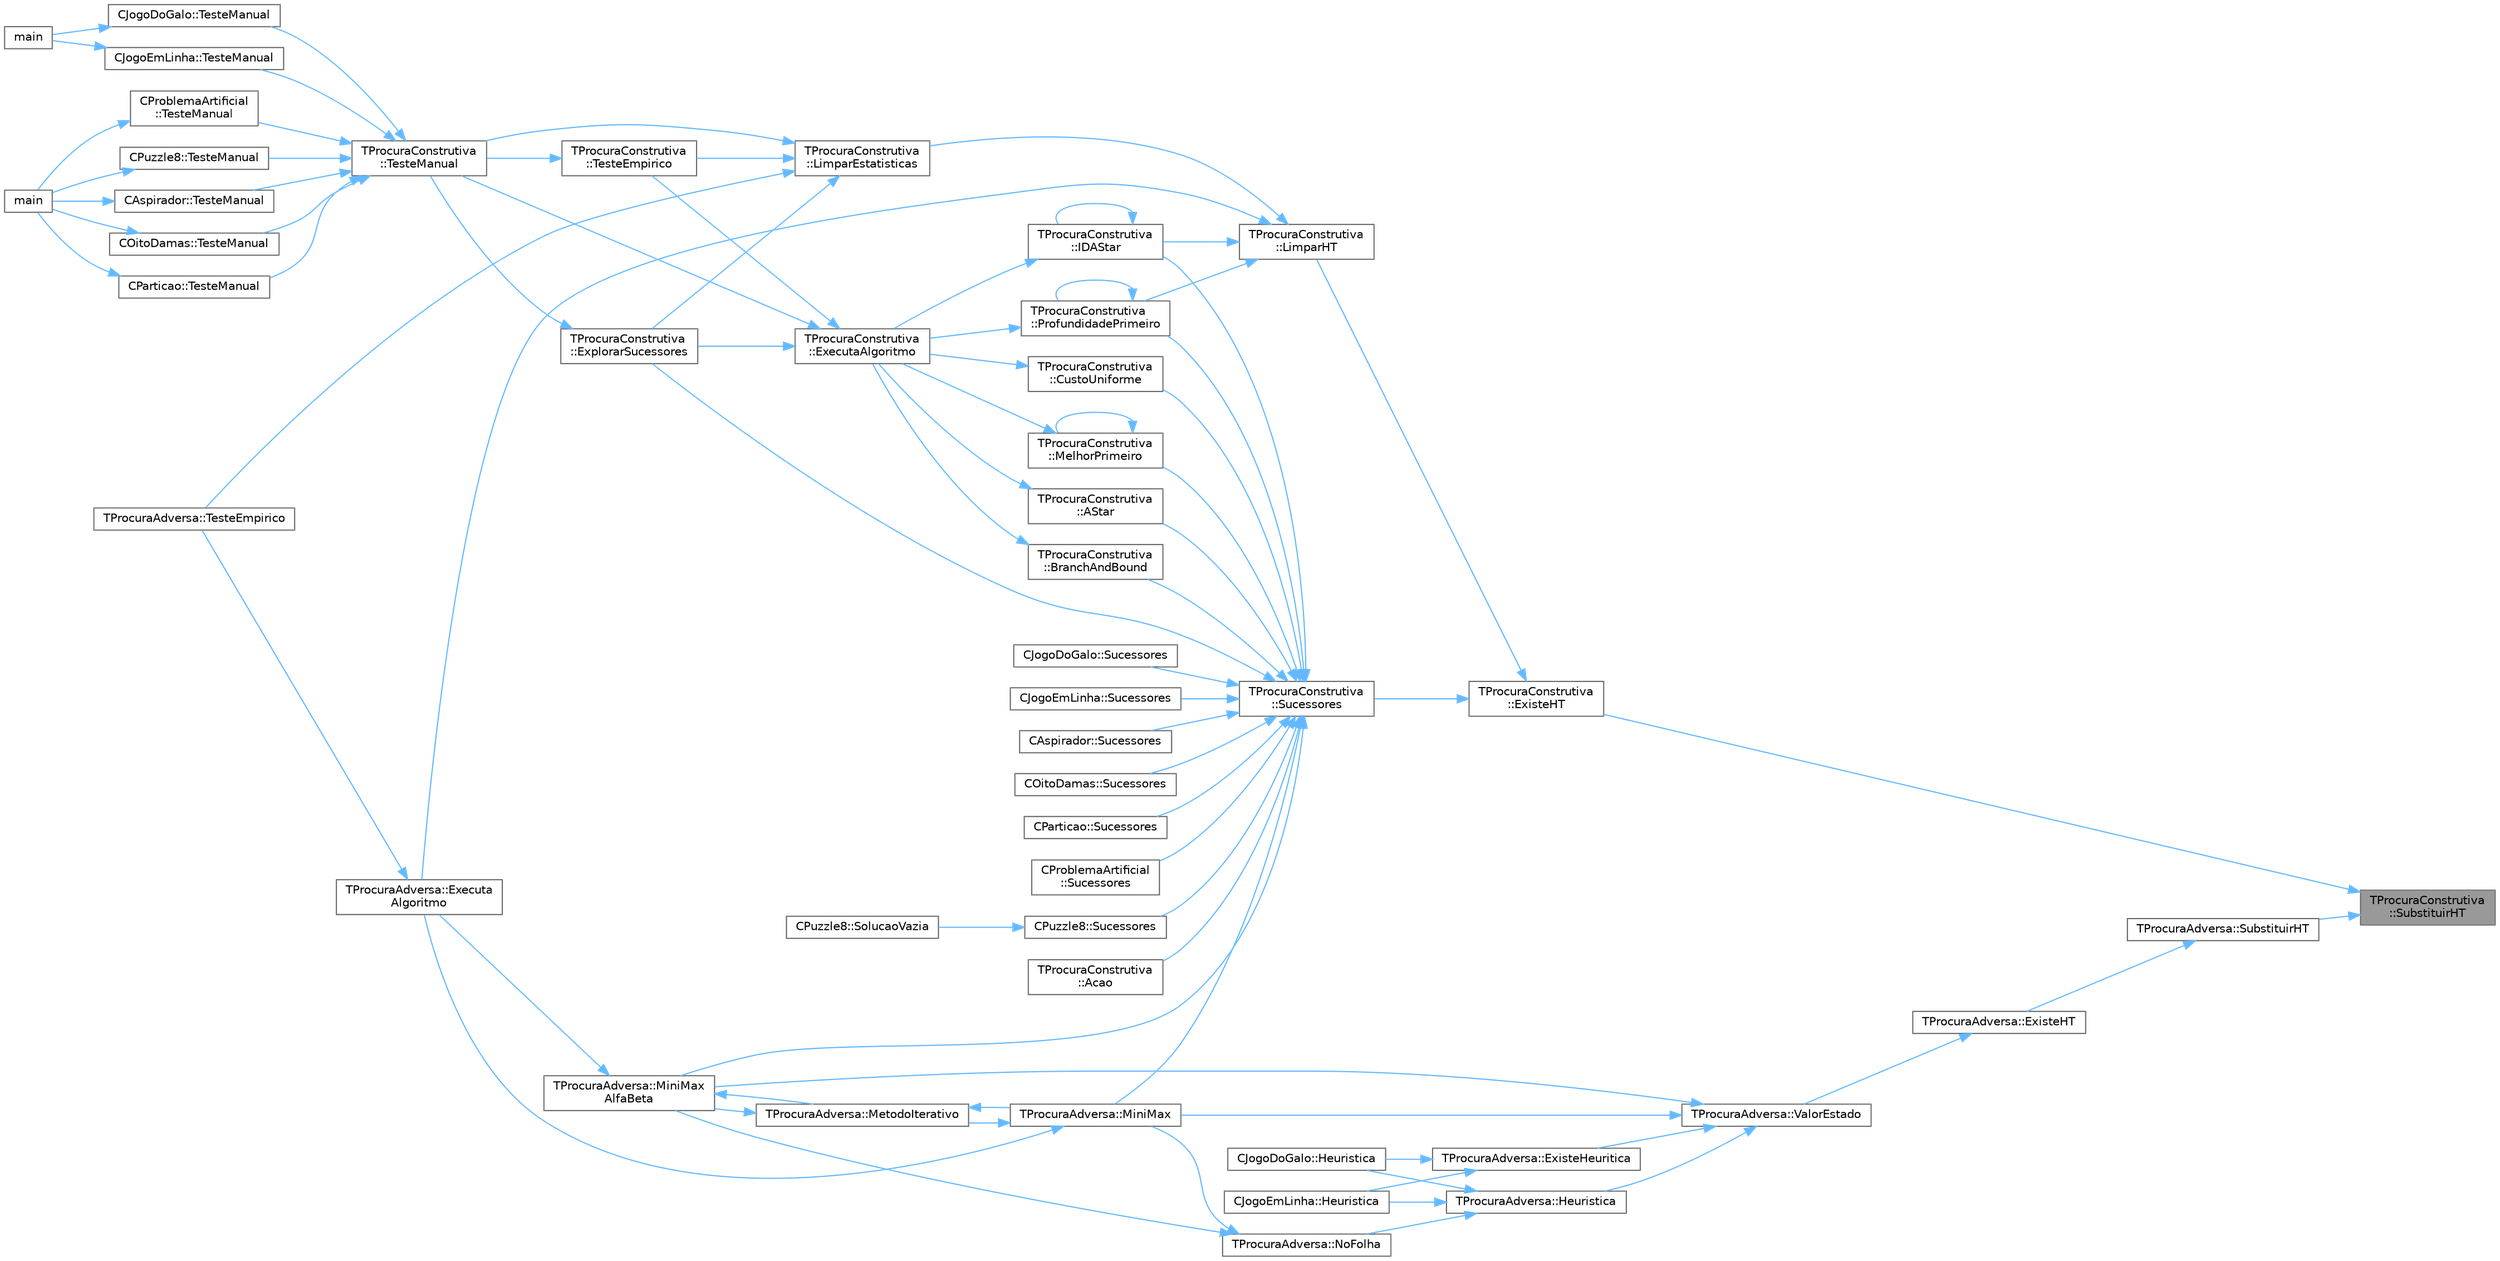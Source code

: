 digraph "TProcuraConstrutiva::SubstituirHT"
{
 // LATEX_PDF_SIZE
  bgcolor="transparent";
  edge [fontname=Helvetica,fontsize=10,labelfontname=Helvetica,labelfontsize=10];
  node [fontname=Helvetica,fontsize=10,shape=box,height=0.2,width=0.4];
  rankdir="RL";
  Node1 [id="Node000001",label="TProcuraConstrutiva\l::SubstituirHT",height=0.2,width=0.4,color="gray40", fillcolor="grey60", style="filled", fontcolor="black",tooltip=" "];
  Node1 -> Node2 [id="edge79_Node000001_Node000002",dir="back",color="steelblue1",style="solid",tooltip=" "];
  Node2 [id="Node000002",label="TProcuraConstrutiva\l::ExisteHT",height=0.2,width=0.4,color="grey40", fillcolor="white", style="filled",URL="$classTProcuraConstrutiva.html#ad7857beab462b4b09a37e70cc9c787ac",tooltip=" "];
  Node2 -> Node3 [id="edge80_Node000002_Node000003",dir="back",color="steelblue1",style="solid",tooltip=" "];
  Node3 [id="Node000003",label="TProcuraConstrutiva\l::LimparHT",height=0.2,width=0.4,color="grey40", fillcolor="white", style="filled",URL="$classTProcuraConstrutiva.html#a8b500987c88352d27a68200454cc3c8c",tooltip=" "];
  Node3 -> Node4 [id="edge81_Node000003_Node000004",dir="back",color="steelblue1",style="solid",tooltip=" "];
  Node4 [id="Node000004",label="TProcuraAdversa::Executa\lAlgoritmo",height=0.2,width=0.4,color="grey40", fillcolor="white", style="filled",URL="$classTProcuraAdversa.html#aff6f48defaa10c14d160ac3990fd029b",tooltip="Executa o algoritmo com os parametros atuais."];
  Node4 -> Node5 [id="edge82_Node000004_Node000005",dir="back",color="steelblue1",style="solid",tooltip=" "];
  Node5 [id="Node000005",label="TProcuraAdversa::TesteEmpirico",height=0.2,width=0.4,color="grey40", fillcolor="white", style="filled",URL="$classTProcuraAdversa.html#ae849ba1f915dc5e0875faa281ba4bdbb",tooltip="Executa testes empíricos, em todas as configurações guardadas, nas instâncias selecionadas."];
  Node3 -> Node6 [id="edge83_Node000003_Node000006",dir="back",color="steelblue1",style="solid",tooltip=" "];
  Node6 [id="Node000006",label="TProcuraConstrutiva\l::IDAStar",height=0.2,width=0.4,color="grey40", fillcolor="white", style="filled",URL="$group__ProcurasInformadas.html#gae77f9608e7988052377d7025bee7c4e8",tooltip="Executa a procura IDA*, algoritmo informado."];
  Node6 -> Node7 [id="edge84_Node000006_Node000007",dir="back",color="steelblue1",style="solid",tooltip=" "];
  Node7 [id="Node000007",label="TProcuraConstrutiva\l::ExecutaAlgoritmo",height=0.2,width=0.4,color="grey40", fillcolor="white", style="filled",URL="$group__RedefinicaoOpcional.html#gae52871eb18c8ae656a2174acf43b3bb3",tooltip="Executa o algoritmo com os parametros atuais."];
  Node7 -> Node8 [id="edge85_Node000007_Node000008",dir="back",color="steelblue1",style="solid",tooltip=" "];
  Node8 [id="Node000008",label="TProcuraConstrutiva\l::ExplorarSucessores",height=0.2,width=0.4,color="grey40", fillcolor="white", style="filled",URL="$classTProcuraConstrutiva.html#ab5639efca5e48b564a8bdd9ec23a8955",tooltip=" "];
  Node8 -> Node9 [id="edge86_Node000008_Node000009",dir="back",color="steelblue1",style="solid",tooltip=" "];
  Node9 [id="Node000009",label="TProcuraConstrutiva\l::TesteManual",height=0.2,width=0.4,color="grey40", fillcolor="white", style="filled",URL="$group__RedefinicaoMandatoria.html#ga843a501e25cbaff7eb51d8d29995be3a",tooltip="Inicializa a interação com o utilizador."];
  Node9 -> Node10 [id="edge87_Node000009_Node000010",dir="back",color="steelblue1",style="solid",tooltip=" "];
  Node10 [id="Node000010",label="CJogoDoGalo::TesteManual",height=0.2,width=0.4,color="grey40", fillcolor="white", style="filled",URL="$classCJogoDoGalo.html#a113984a3801a93ebce61e0a700a413ab",tooltip="Inicializa a interação com o utilizador."];
  Node10 -> Node11 [id="edge88_Node000010_Node000011",dir="back",color="steelblue1",style="solid",tooltip=" "];
  Node11 [id="Node000011",label="main",height=0.2,width=0.4,color="grey40", fillcolor="white", style="filled",URL="$Teste_2teste_8cpp.html#a0ddf1224851353fc92bfbff6f499fa97",tooltip=" "];
  Node9 -> Node12 [id="edge89_Node000009_Node000012",dir="back",color="steelblue1",style="solid",tooltip=" "];
  Node12 [id="Node000012",label="CJogoEmLinha::TesteManual",height=0.2,width=0.4,color="grey40", fillcolor="white", style="filled",URL="$classCJogoEmLinha.html#ad289e94136b44c9e3e942acf64ff0449",tooltip="Inicializa a interação com o utilizador."];
  Node12 -> Node11 [id="edge90_Node000012_Node000011",dir="back",color="steelblue1",style="solid",tooltip=" "];
  Node9 -> Node13 [id="edge91_Node000009_Node000013",dir="back",color="steelblue1",style="solid",tooltip=" "];
  Node13 [id="Node000013",label="CAspirador::TesteManual",height=0.2,width=0.4,color="grey40", fillcolor="white", style="filled",URL="$classCAspirador.html#a718c8187439940dec18a46a9e9e024e3",tooltip="Inicializa a interação com o utilizador."];
  Node13 -> Node14 [id="edge92_Node000013_Node000014",dir="back",color="steelblue1",style="solid",tooltip=" "];
  Node14 [id="Node000014",label="main",height=0.2,width=0.4,color="grey40", fillcolor="white", style="filled",URL="$TProcuraConstrutiva_2Teste_2teste_8cpp.html#a0ddf1224851353fc92bfbff6f499fa97",tooltip=" "];
  Node9 -> Node15 [id="edge93_Node000009_Node000015",dir="back",color="steelblue1",style="solid",tooltip=" "];
  Node15 [id="Node000015",label="COitoDamas::TesteManual",height=0.2,width=0.4,color="grey40", fillcolor="white", style="filled",URL="$classCOitoDamas.html#a0fb443165d257ac17fc8cf5bc870404d",tooltip="Inicializa a interação com o utilizador."];
  Node15 -> Node14 [id="edge94_Node000015_Node000014",dir="back",color="steelblue1",style="solid",tooltip=" "];
  Node9 -> Node16 [id="edge95_Node000009_Node000016",dir="back",color="steelblue1",style="solid",tooltip=" "];
  Node16 [id="Node000016",label="CParticao::TesteManual",height=0.2,width=0.4,color="grey40", fillcolor="white", style="filled",URL="$classCParticao.html#aa4d328b9944991f3fc52ce0726111865",tooltip="Inicializa a interação com o utilizador."];
  Node16 -> Node14 [id="edge96_Node000016_Node000014",dir="back",color="steelblue1",style="solid",tooltip=" "];
  Node9 -> Node17 [id="edge97_Node000009_Node000017",dir="back",color="steelblue1",style="solid",tooltip=" "];
  Node17 [id="Node000017",label="CProblemaArtificial\l::TesteManual",height=0.2,width=0.4,color="grey40", fillcolor="white", style="filled",URL="$classCProblemaArtificial.html#abaad629eb538177261df40e1e27e92ed",tooltip="Inicializa a interação com o utilizador."];
  Node17 -> Node14 [id="edge98_Node000017_Node000014",dir="back",color="steelblue1",style="solid",tooltip=" "];
  Node9 -> Node18 [id="edge99_Node000009_Node000018",dir="back",color="steelblue1",style="solid",tooltip=" "];
  Node18 [id="Node000018",label="CPuzzle8::TesteManual",height=0.2,width=0.4,color="grey40", fillcolor="white", style="filled",URL="$classCPuzzle8.html#a06d2a8f5d7e3670eb6ee75d7a72b0265",tooltip="Inicializa a interação com o utilizador."];
  Node18 -> Node14 [id="edge100_Node000018_Node000014",dir="back",color="steelblue1",style="solid",tooltip=" "];
  Node7 -> Node19 [id="edge101_Node000007_Node000019",dir="back",color="steelblue1",style="solid",tooltip=" "];
  Node19 [id="Node000019",label="TProcuraConstrutiva\l::TesteEmpirico",height=0.2,width=0.4,color="grey40", fillcolor="white", style="filled",URL="$group__RedefinicaoOpcional.html#gab2fca28035f165ce7c1d40acbfc8c971",tooltip="Executa testes empíricos, em todas as configurações guardadas, nas instâncias selecionadas."];
  Node19 -> Node9 [id="edge102_Node000019_Node000009",dir="back",color="steelblue1",style="solid",tooltip=" "];
  Node7 -> Node9 [id="edge103_Node000007_Node000009",dir="back",color="steelblue1",style="solid",tooltip=" "];
  Node6 -> Node6 [id="edge104_Node000006_Node000006",dir="back",color="steelblue1",style="solid",tooltip=" "];
  Node3 -> Node20 [id="edge105_Node000003_Node000020",dir="back",color="steelblue1",style="solid",tooltip=" "];
  Node20 [id="Node000020",label="TProcuraConstrutiva\l::LimparEstatisticas",height=0.2,width=0.4,color="grey40", fillcolor="white", style="filled",URL="$classTProcuraConstrutiva.html#ae254bbde1b2e36391d575fc2836fea7f",tooltip=" "];
  Node20 -> Node8 [id="edge106_Node000020_Node000008",dir="back",color="steelblue1",style="solid",tooltip=" "];
  Node20 -> Node5 [id="edge107_Node000020_Node000005",dir="back",color="steelblue1",style="solid",tooltip=" "];
  Node20 -> Node19 [id="edge108_Node000020_Node000019",dir="back",color="steelblue1",style="solid",tooltip=" "];
  Node20 -> Node9 [id="edge109_Node000020_Node000009",dir="back",color="steelblue1",style="solid",tooltip=" "];
  Node3 -> Node21 [id="edge110_Node000003_Node000021",dir="back",color="steelblue1",style="solid",tooltip=" "];
  Node21 [id="Node000021",label="TProcuraConstrutiva\l::ProfundidadePrimeiro",height=0.2,width=0.4,color="grey40", fillcolor="white", style="filled",URL="$group__ProcurasCegas.html#gaf00d9776f6b25d56138efb6725b86228",tooltip="Executa a procura em profundidade primeiro, algoritmo cego."];
  Node21 -> Node7 [id="edge111_Node000021_Node000007",dir="back",color="steelblue1",style="solid",tooltip=" "];
  Node21 -> Node21 [id="edge112_Node000021_Node000021",dir="back",color="steelblue1",style="solid",tooltip=" "];
  Node2 -> Node22 [id="edge113_Node000002_Node000022",dir="back",color="steelblue1",style="solid",tooltip=" "];
  Node22 [id="Node000022",label="TProcuraConstrutiva\l::Sucessores",height=0.2,width=0.4,color="grey40", fillcolor="white", style="filled",URL="$group__RedefinicaoMandatoria.html#ga0a13570d2f5a21296e3c10c2780e170c",tooltip="Coloca em sucessores a lista de estados sucessores."];
  Node22 -> Node23 [id="edge114_Node000022_Node000023",dir="back",color="steelblue1",style="solid",tooltip=" "];
  Node23 [id="Node000023",label="TProcuraConstrutiva\l::Acao",height=0.2,width=0.4,color="grey40", fillcolor="white", style="filled",URL="$group__RedefinicaoOpcional.html#gacccf4fbb52126ba19bfc456c0c6d5214",tooltip="Executa a ação (movimento, passo, jogada, lance, etc.) no estado atual."];
  Node22 -> Node24 [id="edge115_Node000022_Node000024",dir="back",color="steelblue1",style="solid",tooltip=" "];
  Node24 [id="Node000024",label="TProcuraConstrutiva\l::AStar",height=0.2,width=0.4,color="grey40", fillcolor="white", style="filled",URL="$group__ProcurasInformadas.html#ga37dd78e1a9a6742700728135f81964b4",tooltip="Executa a procura A*, algoritmo informado."];
  Node24 -> Node7 [id="edge116_Node000024_Node000007",dir="back",color="steelblue1",style="solid",tooltip=" "];
  Node22 -> Node25 [id="edge117_Node000022_Node000025",dir="back",color="steelblue1",style="solid",tooltip=" "];
  Node25 [id="Node000025",label="TProcuraConstrutiva\l::BranchAndBound",height=0.2,width=0.4,color="grey40", fillcolor="white", style="filled",URL="$group__ProcurasInformadas.html#gafe804dbf6cabda9e627500c2d4f8aafd",tooltip="Executa o algoritmo Branch-and-Bound, um algoritmo informado."];
  Node25 -> Node7 [id="edge118_Node000025_Node000007",dir="back",color="steelblue1",style="solid",tooltip=" "];
  Node22 -> Node26 [id="edge119_Node000022_Node000026",dir="back",color="steelblue1",style="solid",tooltip=" "];
  Node26 [id="Node000026",label="TProcuraConstrutiva\l::CustoUniforme",height=0.2,width=0.4,color="grey40", fillcolor="white", style="filled",URL="$group__ProcurasCegas.html#ga2343fafdecfd55b69c0ffb71e8f9426b",tooltip="Executa a procura por custo uniforme, algoritmo cego."];
  Node26 -> Node7 [id="edge120_Node000026_Node000007",dir="back",color="steelblue1",style="solid",tooltip=" "];
  Node22 -> Node8 [id="edge121_Node000022_Node000008",dir="back",color="steelblue1",style="solid",tooltip=" "];
  Node22 -> Node6 [id="edge122_Node000022_Node000006",dir="back",color="steelblue1",style="solid",tooltip=" "];
  Node22 -> Node27 [id="edge123_Node000022_Node000027",dir="back",color="steelblue1",style="solid",tooltip=" "];
  Node27 [id="Node000027",label="TProcuraConstrutiva\l::MelhorPrimeiro",height=0.2,width=0.4,color="grey40", fillcolor="white", style="filled",URL="$group__ProcurasInformadas.html#gaebb84182343041bc276e4ceceb4b13aa",tooltip="Executa a procura melhor primeiro, algoritmo informado."];
  Node27 -> Node7 [id="edge124_Node000027_Node000007",dir="back",color="steelblue1",style="solid",tooltip=" "];
  Node27 -> Node27 [id="edge125_Node000027_Node000027",dir="back",color="steelblue1",style="solid",tooltip=" "];
  Node22 -> Node28 [id="edge126_Node000022_Node000028",dir="back",color="steelblue1",style="solid",tooltip=" "];
  Node28 [id="Node000028",label="TProcuraAdversa::MiniMax",height=0.2,width=0.4,color="grey40", fillcolor="white", style="filled",URL="$classTProcuraAdversa.html#a4d8542bcb03f17da8aa3038384104f24",tooltip="retorna o valor do estado actual, apos procura de profundidade nivel"];
  Node28 -> Node4 [id="edge127_Node000028_Node000004",dir="back",color="steelblue1",style="solid",tooltip=" "];
  Node28 -> Node29 [id="edge128_Node000028_Node000029",dir="back",color="steelblue1",style="solid",tooltip=" "];
  Node29 [id="Node000029",label="TProcuraAdversa::MetodoIterativo",height=0.2,width=0.4,color="grey40", fillcolor="white", style="filled",URL="$classTProcuraAdversa.html#a7c4153974c32753901326271fee90197",tooltip="iteração, aumentando o nível progressivamente"];
  Node29 -> Node28 [id="edge129_Node000029_Node000028",dir="back",color="steelblue1",style="solid",tooltip=" "];
  Node29 -> Node30 [id="edge130_Node000029_Node000030",dir="back",color="steelblue1",style="solid",tooltip=" "];
  Node30 [id="Node000030",label="TProcuraAdversa::MiniMax\lAlfaBeta",height=0.2,width=0.4,color="grey40", fillcolor="white", style="filled",URL="$classTProcuraAdversa.html#adb3f857b1c8b3ee26682e335dc6ed601",tooltip="retorna o valor do estado actual, apos procura de profundidade nivel. Idêntico a MiniMax"];
  Node30 -> Node4 [id="edge131_Node000030_Node000004",dir="back",color="steelblue1",style="solid",tooltip=" "];
  Node30 -> Node29 [id="edge132_Node000030_Node000029",dir="back",color="steelblue1",style="solid",tooltip=" "];
  Node22 -> Node30 [id="edge133_Node000022_Node000030",dir="back",color="steelblue1",style="solid",tooltip=" "];
  Node22 -> Node21 [id="edge134_Node000022_Node000021",dir="back",color="steelblue1",style="solid",tooltip=" "];
  Node22 -> Node31 [id="edge135_Node000022_Node000031",dir="back",color="steelblue1",style="solid",tooltip=" "];
  Node31 [id="Node000031",label="CJogoDoGalo::Sucessores",height=0.2,width=0.4,color="grey40", fillcolor="white", style="filled",URL="$classCJogoDoGalo.html#a00004ccf1fa3974c67e655291db65cfb",tooltip="Coloca em sucessores a lista de estados sucessores."];
  Node22 -> Node32 [id="edge136_Node000022_Node000032",dir="back",color="steelblue1",style="solid",tooltip=" "];
  Node32 [id="Node000032",label="CJogoEmLinha::Sucessores",height=0.2,width=0.4,color="grey40", fillcolor="white", style="filled",URL="$classCJogoEmLinha.html#a0fbafadc8f5d1b1ed8aa3ddde563285b",tooltip="Coloca em sucessores a lista de estados sucessores."];
  Node22 -> Node33 [id="edge137_Node000022_Node000033",dir="back",color="steelblue1",style="solid",tooltip=" "];
  Node33 [id="Node000033",label="CAspirador::Sucessores",height=0.2,width=0.4,color="grey40", fillcolor="white", style="filled",URL="$classCAspirador.html#ac28dba7dd58b76f9d16f44ebac66fab8",tooltip="Coloca em sucessores a lista de estados sucessores."];
  Node22 -> Node34 [id="edge138_Node000022_Node000034",dir="back",color="steelblue1",style="solid",tooltip=" "];
  Node34 [id="Node000034",label="COitoDamas::Sucessores",height=0.2,width=0.4,color="grey40", fillcolor="white", style="filled",URL="$classCOitoDamas.html#ab384df7572c5a6e34ffe28b346aaf517",tooltip="Coloca em sucessores a lista de estados sucessores."];
  Node22 -> Node35 [id="edge139_Node000022_Node000035",dir="back",color="steelblue1",style="solid",tooltip=" "];
  Node35 [id="Node000035",label="CParticao::Sucessores",height=0.2,width=0.4,color="grey40", fillcolor="white", style="filled",URL="$classCParticao.html#a5c6104354972acf2f6ed3d8ff7a8b98c",tooltip="Coloca em sucessores a lista de estados sucessores."];
  Node22 -> Node36 [id="edge140_Node000022_Node000036",dir="back",color="steelblue1",style="solid",tooltip=" "];
  Node36 [id="Node000036",label="CProblemaArtificial\l::Sucessores",height=0.2,width=0.4,color="grey40", fillcolor="white", style="filled",URL="$classCProblemaArtificial.html#a8ecd3995c8ce751d5da10cc20709175c",tooltip="Coloca em sucessores a lista de estados sucessores."];
  Node22 -> Node37 [id="edge141_Node000022_Node000037",dir="back",color="steelblue1",style="solid",tooltip=" "];
  Node37 [id="Node000037",label="CPuzzle8::Sucessores",height=0.2,width=0.4,color="grey40", fillcolor="white", style="filled",URL="$classCPuzzle8.html#a65dd2ff8c163c5542a12b2213c2fd12a",tooltip="Coloca em sucessores a lista de estados sucessores."];
  Node37 -> Node38 [id="edge142_Node000037_Node000038",dir="back",color="steelblue1",style="solid",tooltip=" "];
  Node38 [id="Node000038",label="CPuzzle8::SolucaoVazia",height=0.2,width=0.4,color="grey40", fillcolor="white", style="filled",URL="$classCPuzzle8.html#a9cf95b2a057f5368736e503565fad846",tooltip="Coloca o objecto no estado inicial da procura."];
  Node1 -> Node39 [id="edge143_Node000001_Node000039",dir="back",color="steelblue1",style="solid",tooltip=" "];
  Node39 [id="Node000039",label="TProcuraAdversa::SubstituirHT",height=0.2,width=0.4,color="grey40", fillcolor="white", style="filled",URL="$classTProcuraAdversa.html#ab13f514d86e599dc15a682e6a6199987",tooltip=" "];
  Node39 -> Node40 [id="edge144_Node000039_Node000040",dir="back",color="steelblue1",style="solid",tooltip=" "];
  Node40 [id="Node000040",label="TProcuraAdversa::ExisteHT",height=0.2,width=0.4,color="grey40", fillcolor="white", style="filled",URL="$classTProcuraAdversa.html#ad01434aae577cafdb636f82ba2815215",tooltip=" "];
  Node40 -> Node41 [id="edge145_Node000040_Node000041",dir="back",color="steelblue1",style="solid",tooltip=" "];
  Node41 [id="Node000041",label="TProcuraAdversa::ValorEstado",height=0.2,width=0.4,color="grey40", fillcolor="white", style="filled",URL="$classTProcuraAdversa.html#a9c95c246b28345f0d515a9083ffd646d",tooltip="ler ou gravar o melhor valor conhecido"];
  Node41 -> Node42 [id="edge146_Node000041_Node000042",dir="back",color="steelblue1",style="solid",tooltip=" "];
  Node42 [id="Node000042",label="TProcuraAdversa::ExisteHeuritica",height=0.2,width=0.4,color="grey40", fillcolor="white", style="filled",URL="$classTProcuraAdversa.html#aab0860dd7b025e71049e204adb25df25",tooltip=" "];
  Node42 -> Node43 [id="edge147_Node000042_Node000043",dir="back",color="steelblue1",style="solid",tooltip=" "];
  Node43 [id="Node000043",label="CJogoDoGalo::Heuristica",height=0.2,width=0.4,color="grey40", fillcolor="white", style="filled",URL="$classCJogoDoGalo.html#a3563839d5ffc94973acee1a1783e3527",tooltip="Função para calcular quanto falta para o final, o valor da heurística."];
  Node42 -> Node44 [id="edge148_Node000042_Node000044",dir="back",color="steelblue1",style="solid",tooltip=" "];
  Node44 [id="Node000044",label="CJogoEmLinha::Heuristica",height=0.2,width=0.4,color="grey40", fillcolor="white", style="filled",URL="$classCJogoEmLinha.html#afe8d4a92e1840c1436c295c5a13760db",tooltip="Função para calcular quanto falta para o final, o valor da heurística."];
  Node41 -> Node45 [id="edge149_Node000041_Node000045",dir="back",color="steelblue1",style="solid",tooltip=" "];
  Node45 [id="Node000045",label="TProcuraAdversa::Heuristica",height=0.2,width=0.4,color="grey40", fillcolor="white", style="filled",URL="$classTProcuraAdversa.html#a75e148ba0a922339333940828366aed6",tooltip="chamar após calcular a heurística (grava o valor, dependendo da parametrização)"];
  Node45 -> Node43 [id="edge150_Node000045_Node000043",dir="back",color="steelblue1",style="solid",tooltip=" "];
  Node45 -> Node44 [id="edge151_Node000045_Node000044",dir="back",color="steelblue1",style="solid",tooltip=" "];
  Node45 -> Node46 [id="edge152_Node000045_Node000046",dir="back",color="steelblue1",style="solid",tooltip=" "];
  Node46 [id="Node000046",label="TProcuraAdversa::NoFolha",height=0.2,width=0.4,color="grey40", fillcolor="white", style="filled",URL="$classTProcuraAdversa.html#a01ed7d4718647eb52723ecffaf68aa4b",tooltip="fim da procura, por corte de nível (ou não haver sucessores), retornar heurística"];
  Node46 -> Node28 [id="edge153_Node000046_Node000028",dir="back",color="steelblue1",style="solid",tooltip=" "];
  Node46 -> Node30 [id="edge154_Node000046_Node000030",dir="back",color="steelblue1",style="solid",tooltip=" "];
  Node41 -> Node28 [id="edge155_Node000041_Node000028",dir="back",color="steelblue1",style="solid",tooltip=" "];
  Node41 -> Node30 [id="edge156_Node000041_Node000030",dir="back",color="steelblue1",style="solid",tooltip=" "];
}
